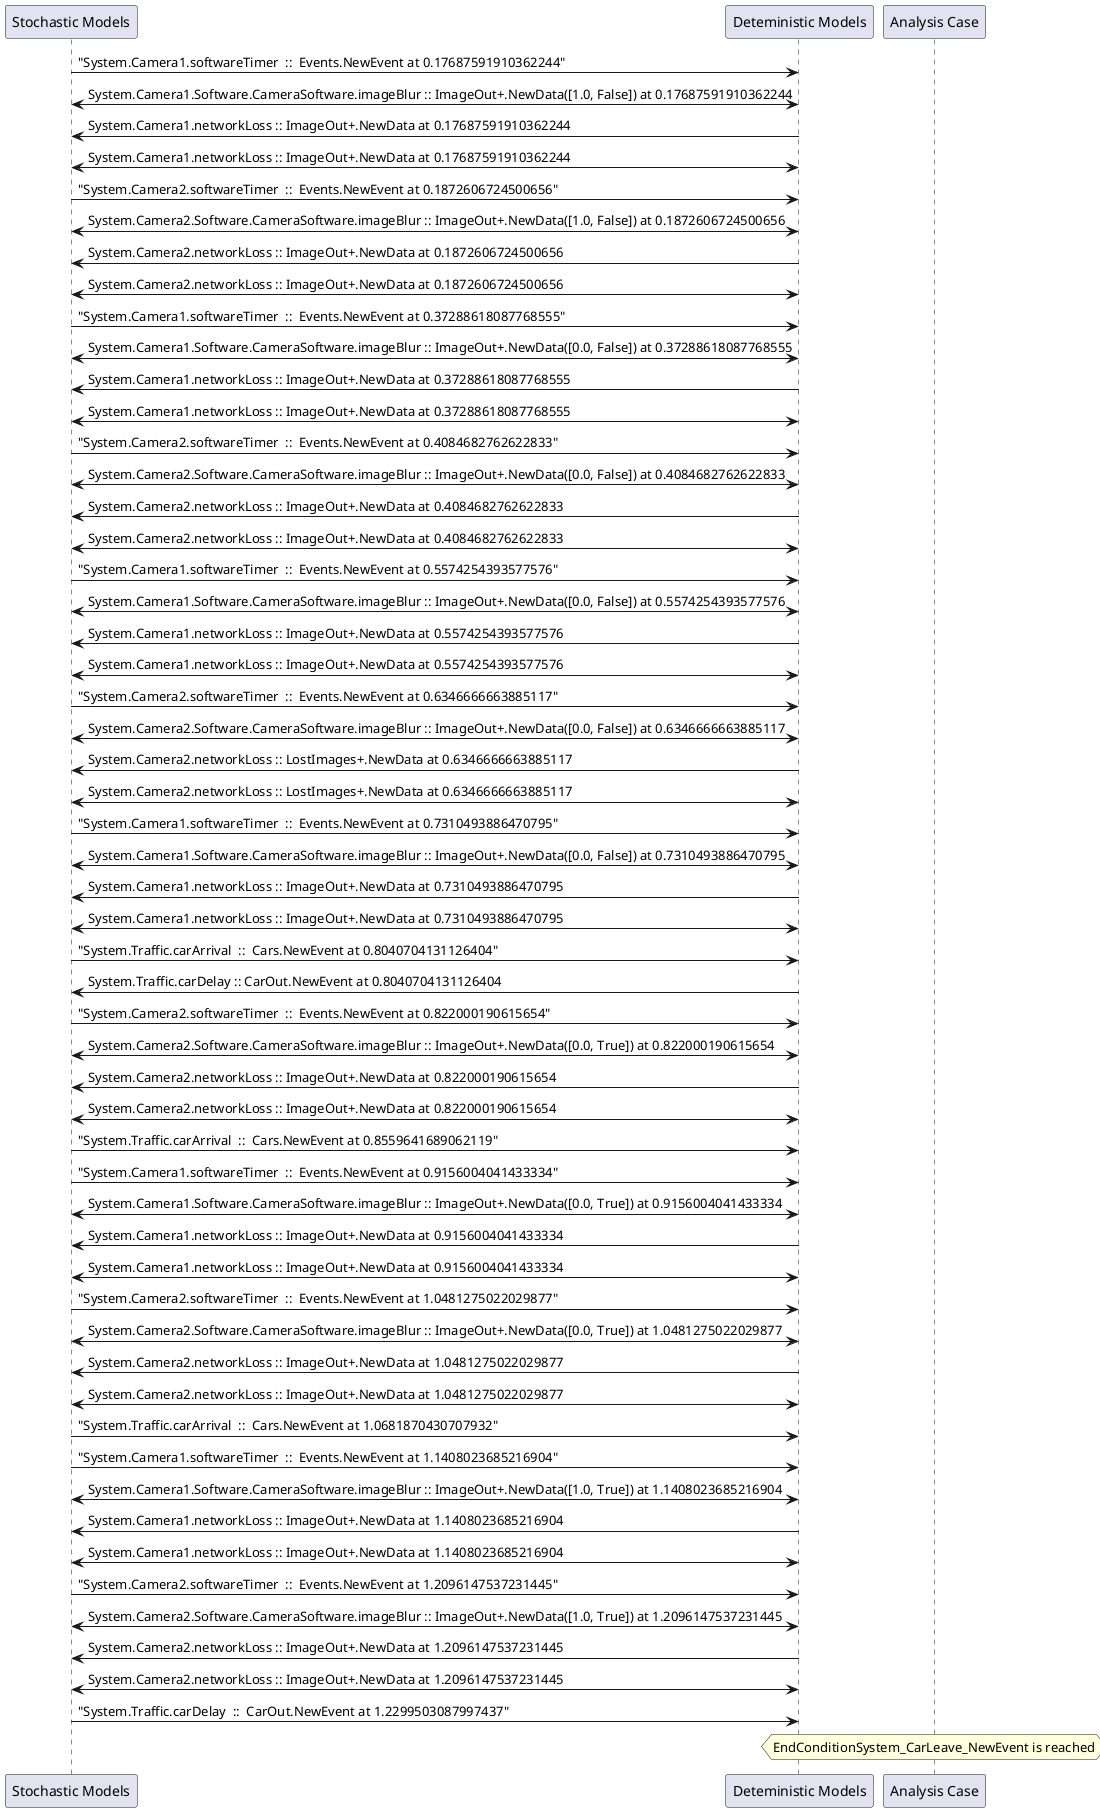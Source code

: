 
	@startuml
	participant "Stochastic Models" as stochmodel
	participant "Deteministic Models" as detmodel
	participant "Analysis Case" as analysis
	{17847_stop} stochmodel -> detmodel : "System.Camera1.softwareTimer  ::  Events.NewEvent at 0.17687591910362244"
detmodel <-> stochmodel : System.Camera1.Software.CameraSoftware.imageBlur :: ImageOut+.NewData([1.0, False]) at 0.17687591910362244
detmodel -> stochmodel : System.Camera1.networkLoss :: ImageOut+.NewData at 0.17687591910362244
detmodel <-> stochmodel : System.Camera1.networkLoss :: ImageOut+.NewData at 0.17687591910362244
{17863_stop} stochmodel -> detmodel : "System.Camera2.softwareTimer  ::  Events.NewEvent at 0.1872606724500656"
detmodel <-> stochmodel : System.Camera2.Software.CameraSoftware.imageBlur :: ImageOut+.NewData([1.0, False]) at 0.1872606724500656
detmodel -> stochmodel : System.Camera2.networkLoss :: ImageOut+.NewData at 0.1872606724500656
detmodel <-> stochmodel : System.Camera2.networkLoss :: ImageOut+.NewData at 0.1872606724500656
{17848_stop} stochmodel -> detmodel : "System.Camera1.softwareTimer  ::  Events.NewEvent at 0.37288618087768555"
detmodel <-> stochmodel : System.Camera1.Software.CameraSoftware.imageBlur :: ImageOut+.NewData([0.0, False]) at 0.37288618087768555
detmodel -> stochmodel : System.Camera1.networkLoss :: ImageOut+.NewData at 0.37288618087768555
detmodel <-> stochmodel : System.Camera1.networkLoss :: ImageOut+.NewData at 0.37288618087768555
{17864_stop} stochmodel -> detmodel : "System.Camera2.softwareTimer  ::  Events.NewEvent at 0.4084682762622833"
detmodel <-> stochmodel : System.Camera2.Software.CameraSoftware.imageBlur :: ImageOut+.NewData([0.0, False]) at 0.4084682762622833
detmodel -> stochmodel : System.Camera2.networkLoss :: ImageOut+.NewData at 0.4084682762622833
detmodel <-> stochmodel : System.Camera2.networkLoss :: ImageOut+.NewData at 0.4084682762622833
{17849_stop} stochmodel -> detmodel : "System.Camera1.softwareTimer  ::  Events.NewEvent at 0.5574254393577576"
detmodel <-> stochmodel : System.Camera1.Software.CameraSoftware.imageBlur :: ImageOut+.NewData([0.0, False]) at 0.5574254393577576
detmodel -> stochmodel : System.Camera1.networkLoss :: ImageOut+.NewData at 0.5574254393577576
detmodel <-> stochmodel : System.Camera1.networkLoss :: ImageOut+.NewData at 0.5574254393577576
{17865_stop} stochmodel -> detmodel : "System.Camera2.softwareTimer  ::  Events.NewEvent at 0.6346666663885117"
detmodel <-> stochmodel : System.Camera2.Software.CameraSoftware.imageBlur :: ImageOut+.NewData([0.0, False]) at 0.6346666663885117
detmodel -> stochmodel : System.Camera2.networkLoss :: LostImages+.NewData at 0.6346666663885117
detmodel <-> stochmodel : System.Camera2.networkLoss :: LostImages+.NewData at 0.6346666663885117
{17850_stop} stochmodel -> detmodel : "System.Camera1.softwareTimer  ::  Events.NewEvent at 0.7310493886470795"
detmodel <-> stochmodel : System.Camera1.Software.CameraSoftware.imageBlur :: ImageOut+.NewData([0.0, False]) at 0.7310493886470795
detmodel -> stochmodel : System.Camera1.networkLoss :: ImageOut+.NewData at 0.7310493886470795
detmodel <-> stochmodel : System.Camera1.networkLoss :: ImageOut+.NewData at 0.7310493886470795
{17879_stop} stochmodel -> detmodel : "System.Traffic.carArrival  ::  Cars.NewEvent at 0.8040704131126404"
{17889_start} detmodel -> stochmodel : System.Traffic.carDelay :: CarOut.NewEvent at 0.8040704131126404
{17866_stop} stochmodel -> detmodel : "System.Camera2.softwareTimer  ::  Events.NewEvent at 0.822000190615654"
detmodel <-> stochmodel : System.Camera2.Software.CameraSoftware.imageBlur :: ImageOut+.NewData([0.0, True]) at 0.822000190615654
detmodel -> stochmodel : System.Camera2.networkLoss :: ImageOut+.NewData at 0.822000190615654
detmodel <-> stochmodel : System.Camera2.networkLoss :: ImageOut+.NewData at 0.822000190615654
{17880_stop} stochmodel -> detmodel : "System.Traffic.carArrival  ::  Cars.NewEvent at 0.8559641689062119"
{17851_stop} stochmodel -> detmodel : "System.Camera1.softwareTimer  ::  Events.NewEvent at 0.9156004041433334"
detmodel <-> stochmodel : System.Camera1.Software.CameraSoftware.imageBlur :: ImageOut+.NewData([0.0, True]) at 0.9156004041433334
detmodel -> stochmodel : System.Camera1.networkLoss :: ImageOut+.NewData at 0.9156004041433334
detmodel <-> stochmodel : System.Camera1.networkLoss :: ImageOut+.NewData at 0.9156004041433334
{17867_stop} stochmodel -> detmodel : "System.Camera2.softwareTimer  ::  Events.NewEvent at 1.0481275022029877"
detmodel <-> stochmodel : System.Camera2.Software.CameraSoftware.imageBlur :: ImageOut+.NewData([0.0, True]) at 1.0481275022029877
detmodel -> stochmodel : System.Camera2.networkLoss :: ImageOut+.NewData at 1.0481275022029877
detmodel <-> stochmodel : System.Camera2.networkLoss :: ImageOut+.NewData at 1.0481275022029877
{17881_stop} stochmodel -> detmodel : "System.Traffic.carArrival  ::  Cars.NewEvent at 1.0681870430707932"
{17852_stop} stochmodel -> detmodel : "System.Camera1.softwareTimer  ::  Events.NewEvent at 1.1408023685216904"
detmodel <-> stochmodel : System.Camera1.Software.CameraSoftware.imageBlur :: ImageOut+.NewData([1.0, True]) at 1.1408023685216904
detmodel -> stochmodel : System.Camera1.networkLoss :: ImageOut+.NewData at 1.1408023685216904
detmodel <-> stochmodel : System.Camera1.networkLoss :: ImageOut+.NewData at 1.1408023685216904
{17868_stop} stochmodel -> detmodel : "System.Camera2.softwareTimer  ::  Events.NewEvent at 1.2096147537231445"
detmodel <-> stochmodel : System.Camera2.Software.CameraSoftware.imageBlur :: ImageOut+.NewData([1.0, True]) at 1.2096147537231445
detmodel -> stochmodel : System.Camera2.networkLoss :: ImageOut+.NewData at 1.2096147537231445
detmodel <-> stochmodel : System.Camera2.networkLoss :: ImageOut+.NewData at 1.2096147537231445
{17889_stop} stochmodel -> detmodel : "System.Traffic.carDelay  ::  CarOut.NewEvent at 1.2299503087997437"
{17889_start} <-> {17889_stop} : delay
hnote over analysis 
EndConditionSystem_CarLeave_NewEvent is reached
endnote
@enduml